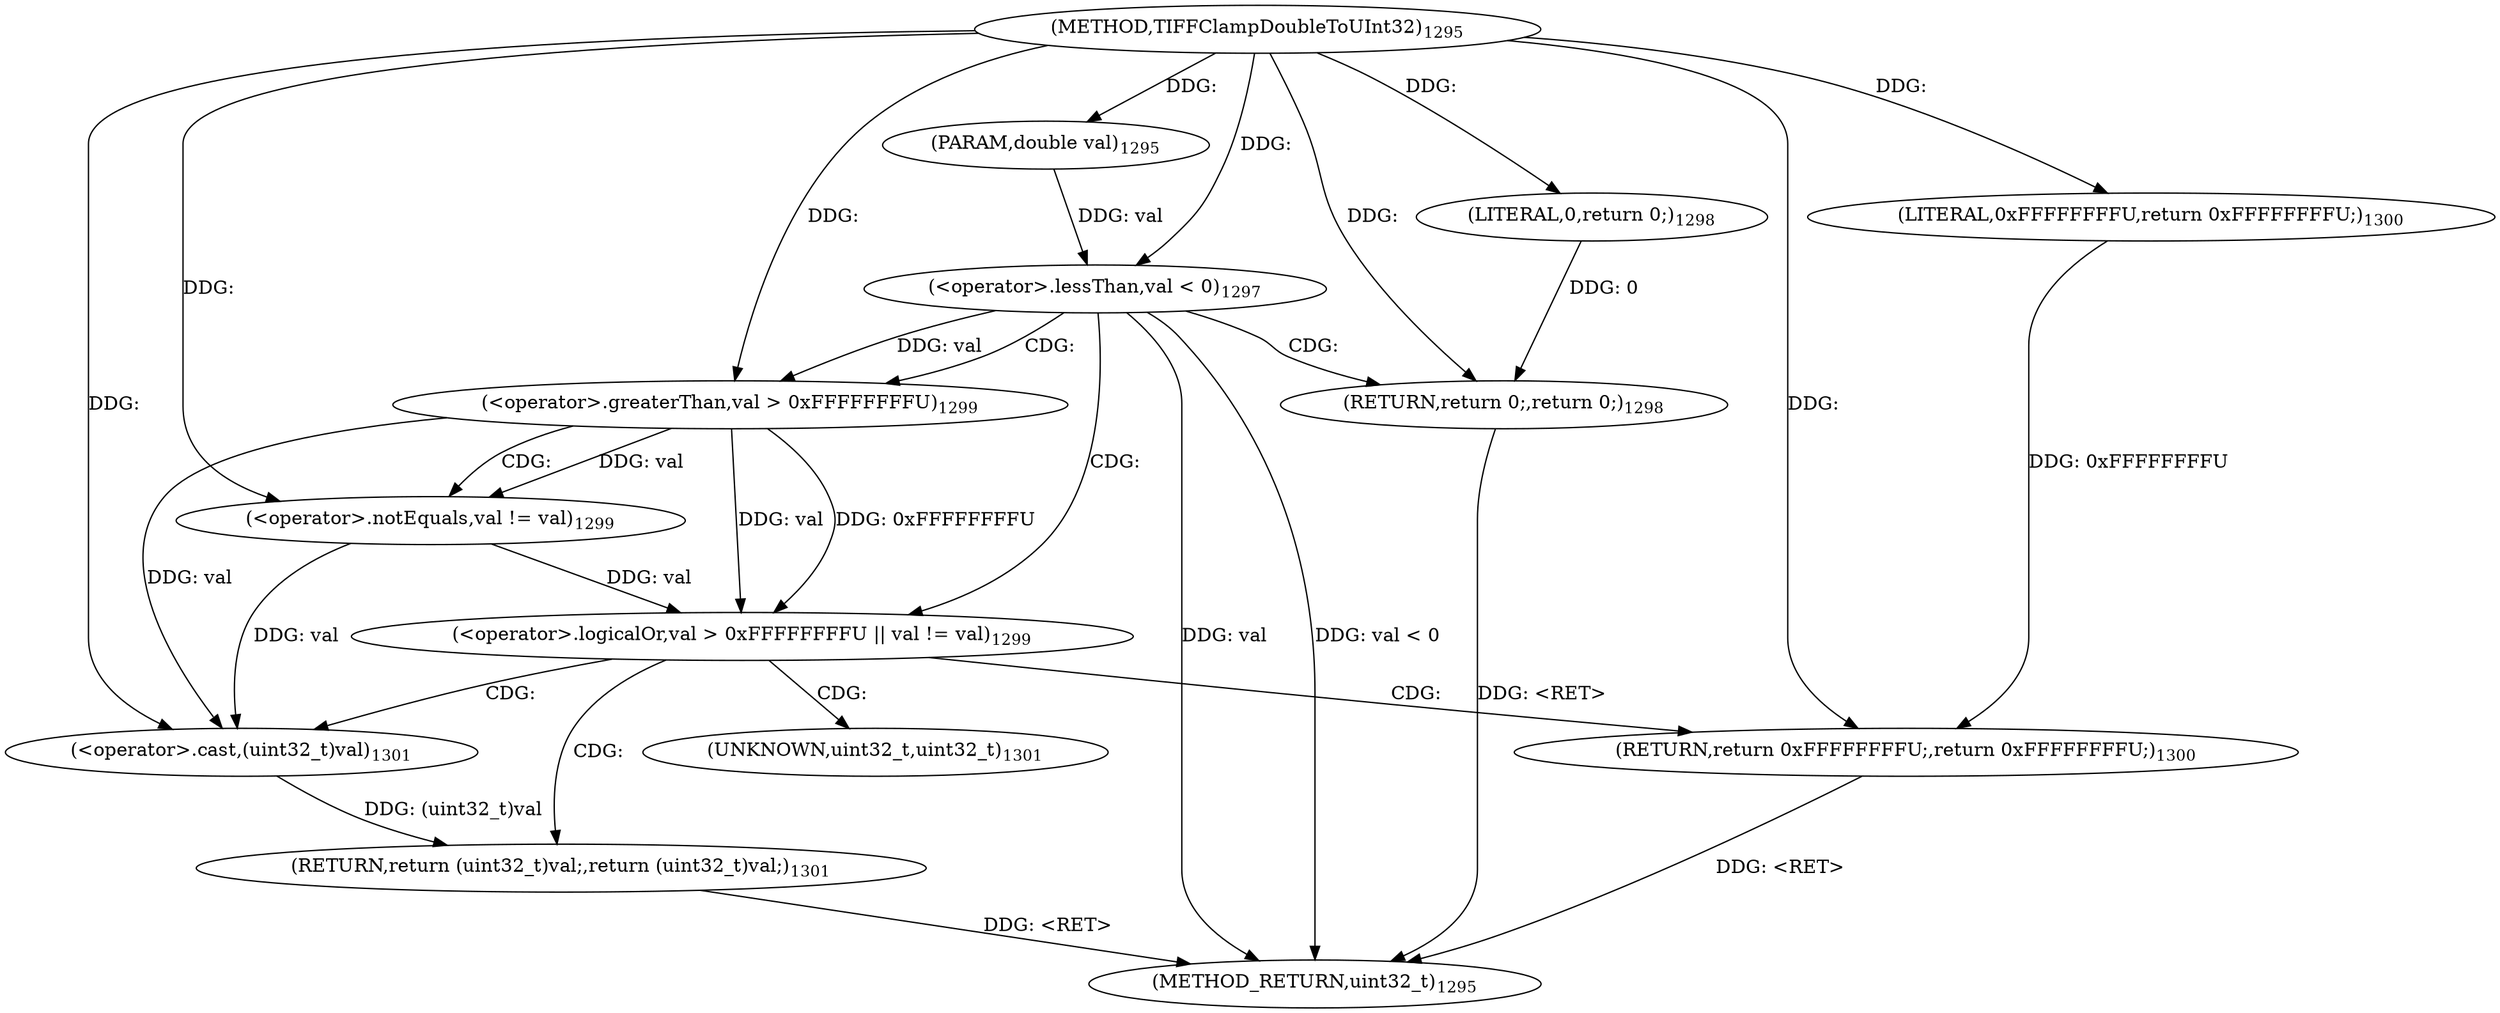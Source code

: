 digraph "TIFFClampDoubleToUInt32" {  
"67519" [label = <(METHOD,TIFFClampDoubleToUInt32)<SUB>1295</SUB>> ]
"67544" [label = <(METHOD_RETURN,uint32_t)<SUB>1295</SUB>> ]
"67520" [label = <(PARAM,double val)<SUB>1295</SUB>> ]
"67540" [label = <(RETURN,return (uint32_t)val;,return (uint32_t)val;)<SUB>1301</SUB>> ]
"67523" [label = <(&lt;operator&gt;.lessThan,val &lt; 0)<SUB>1297</SUB>> ]
"67530" [label = <(&lt;operator&gt;.logicalOr,val &gt; 0xFFFFFFFFU || val != val)<SUB>1299</SUB>> ]
"67541" [label = <(&lt;operator&gt;.cast,(uint32_t)val)<SUB>1301</SUB>> ]
"67527" [label = <(RETURN,return 0;,return 0;)<SUB>1298</SUB>> ]
"67538" [label = <(RETURN,return 0xFFFFFFFFU;,return 0xFFFFFFFFU;)<SUB>1300</SUB>> ]
"67528" [label = <(LITERAL,0,return 0;)<SUB>1298</SUB>> ]
"67531" [label = <(&lt;operator&gt;.greaterThan,val &gt; 0xFFFFFFFFU)<SUB>1299</SUB>> ]
"67534" [label = <(&lt;operator&gt;.notEquals,val != val)<SUB>1299</SUB>> ]
"67539" [label = <(LITERAL,0xFFFFFFFFU,return 0xFFFFFFFFU;)<SUB>1300</SUB>> ]
"67542" [label = <(UNKNOWN,uint32_t,uint32_t)<SUB>1301</SUB>> ]
  "67538" -> "67544"  [ label = "DDG: &lt;RET&gt;"] 
  "67540" -> "67544"  [ label = "DDG: &lt;RET&gt;"] 
  "67527" -> "67544"  [ label = "DDG: &lt;RET&gt;"] 
  "67523" -> "67544"  [ label = "DDG: val"] 
  "67523" -> "67544"  [ label = "DDG: val &lt; 0"] 
  "67519" -> "67520"  [ label = "DDG: "] 
  "67541" -> "67540"  [ label = "DDG: (uint32_t)val"] 
  "67531" -> "67541"  [ label = "DDG: val"] 
  "67534" -> "67541"  [ label = "DDG: val"] 
  "67519" -> "67541"  [ label = "DDG: "] 
  "67520" -> "67523"  [ label = "DDG: val"] 
  "67519" -> "67523"  [ label = "DDG: "] 
  "67528" -> "67527"  [ label = "DDG: 0"] 
  "67519" -> "67527"  [ label = "DDG: "] 
  "67531" -> "67530"  [ label = "DDG: val"] 
  "67531" -> "67530"  [ label = "DDG: 0xFFFFFFFFU"] 
  "67534" -> "67530"  [ label = "DDG: val"] 
  "67539" -> "67538"  [ label = "DDG: 0xFFFFFFFFU"] 
  "67519" -> "67538"  [ label = "DDG: "] 
  "67519" -> "67528"  [ label = "DDG: "] 
  "67523" -> "67531"  [ label = "DDG: val"] 
  "67519" -> "67531"  [ label = "DDG: "] 
  "67531" -> "67534"  [ label = "DDG: val"] 
  "67519" -> "67534"  [ label = "DDG: "] 
  "67519" -> "67539"  [ label = "DDG: "] 
  "67523" -> "67527"  [ label = "CDG: "] 
  "67523" -> "67531"  [ label = "CDG: "] 
  "67523" -> "67530"  [ label = "CDG: "] 
  "67530" -> "67540"  [ label = "CDG: "] 
  "67530" -> "67541"  [ label = "CDG: "] 
  "67530" -> "67542"  [ label = "CDG: "] 
  "67530" -> "67538"  [ label = "CDG: "] 
  "67531" -> "67534"  [ label = "CDG: "] 
}
